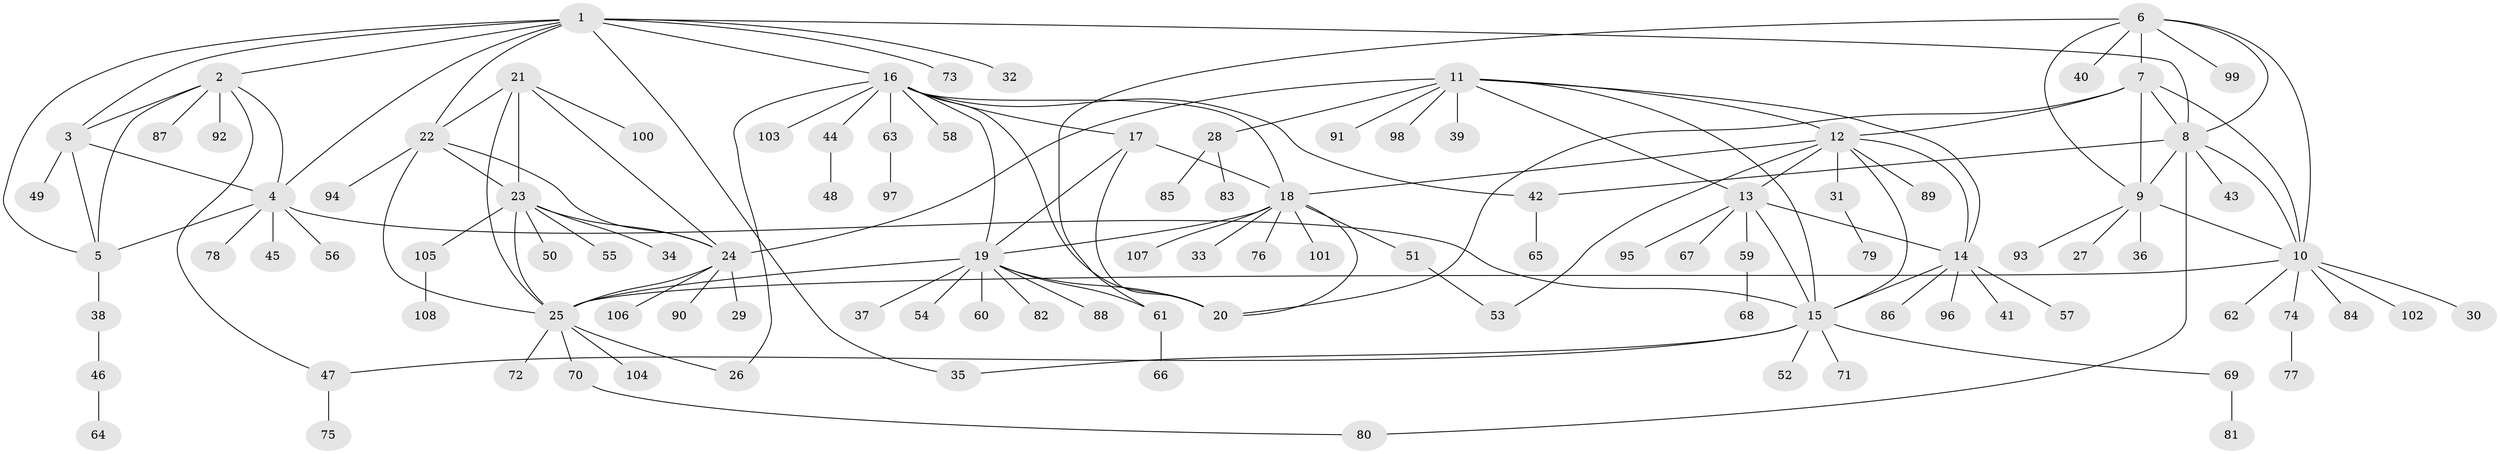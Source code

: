 // Generated by graph-tools (version 1.1) at 2025/37/03/09/25 02:37:16]
// undirected, 108 vertices, 150 edges
graph export_dot {
graph [start="1"]
  node [color=gray90,style=filled];
  1;
  2;
  3;
  4;
  5;
  6;
  7;
  8;
  9;
  10;
  11;
  12;
  13;
  14;
  15;
  16;
  17;
  18;
  19;
  20;
  21;
  22;
  23;
  24;
  25;
  26;
  27;
  28;
  29;
  30;
  31;
  32;
  33;
  34;
  35;
  36;
  37;
  38;
  39;
  40;
  41;
  42;
  43;
  44;
  45;
  46;
  47;
  48;
  49;
  50;
  51;
  52;
  53;
  54;
  55;
  56;
  57;
  58;
  59;
  60;
  61;
  62;
  63;
  64;
  65;
  66;
  67;
  68;
  69;
  70;
  71;
  72;
  73;
  74;
  75;
  76;
  77;
  78;
  79;
  80;
  81;
  82;
  83;
  84;
  85;
  86;
  87;
  88;
  89;
  90;
  91;
  92;
  93;
  94;
  95;
  96;
  97;
  98;
  99;
  100;
  101;
  102;
  103;
  104;
  105;
  106;
  107;
  108;
  1 -- 2;
  1 -- 3;
  1 -- 4;
  1 -- 5;
  1 -- 8;
  1 -- 16;
  1 -- 22;
  1 -- 32;
  1 -- 35;
  1 -- 73;
  2 -- 3;
  2 -- 4;
  2 -- 5;
  2 -- 47;
  2 -- 87;
  2 -- 92;
  3 -- 4;
  3 -- 5;
  3 -- 49;
  4 -- 5;
  4 -- 15;
  4 -- 45;
  4 -- 56;
  4 -- 78;
  5 -- 38;
  6 -- 7;
  6 -- 8;
  6 -- 9;
  6 -- 10;
  6 -- 40;
  6 -- 61;
  6 -- 99;
  7 -- 8;
  7 -- 9;
  7 -- 10;
  7 -- 12;
  7 -- 20;
  8 -- 9;
  8 -- 10;
  8 -- 42;
  8 -- 43;
  8 -- 80;
  9 -- 10;
  9 -- 27;
  9 -- 36;
  9 -- 93;
  10 -- 25;
  10 -- 30;
  10 -- 62;
  10 -- 74;
  10 -- 84;
  10 -- 102;
  11 -- 12;
  11 -- 13;
  11 -- 14;
  11 -- 15;
  11 -- 24;
  11 -- 28;
  11 -- 39;
  11 -- 91;
  11 -- 98;
  12 -- 13;
  12 -- 14;
  12 -- 15;
  12 -- 18;
  12 -- 31;
  12 -- 53;
  12 -- 89;
  13 -- 14;
  13 -- 15;
  13 -- 59;
  13 -- 67;
  13 -- 95;
  14 -- 15;
  14 -- 41;
  14 -- 57;
  14 -- 86;
  14 -- 96;
  15 -- 35;
  15 -- 47;
  15 -- 52;
  15 -- 69;
  15 -- 71;
  16 -- 17;
  16 -- 18;
  16 -- 19;
  16 -- 20;
  16 -- 26;
  16 -- 42;
  16 -- 44;
  16 -- 58;
  16 -- 63;
  16 -- 103;
  17 -- 18;
  17 -- 19;
  17 -- 20;
  18 -- 19;
  18 -- 20;
  18 -- 33;
  18 -- 51;
  18 -- 76;
  18 -- 101;
  18 -- 107;
  19 -- 20;
  19 -- 25;
  19 -- 37;
  19 -- 54;
  19 -- 60;
  19 -- 61;
  19 -- 82;
  19 -- 88;
  21 -- 22;
  21 -- 23;
  21 -- 24;
  21 -- 25;
  21 -- 100;
  22 -- 23;
  22 -- 24;
  22 -- 25;
  22 -- 94;
  23 -- 24;
  23 -- 25;
  23 -- 34;
  23 -- 50;
  23 -- 55;
  23 -- 105;
  24 -- 25;
  24 -- 29;
  24 -- 90;
  24 -- 106;
  25 -- 26;
  25 -- 70;
  25 -- 72;
  25 -- 104;
  28 -- 83;
  28 -- 85;
  31 -- 79;
  38 -- 46;
  42 -- 65;
  44 -- 48;
  46 -- 64;
  47 -- 75;
  51 -- 53;
  59 -- 68;
  61 -- 66;
  63 -- 97;
  69 -- 81;
  70 -- 80;
  74 -- 77;
  105 -- 108;
}
